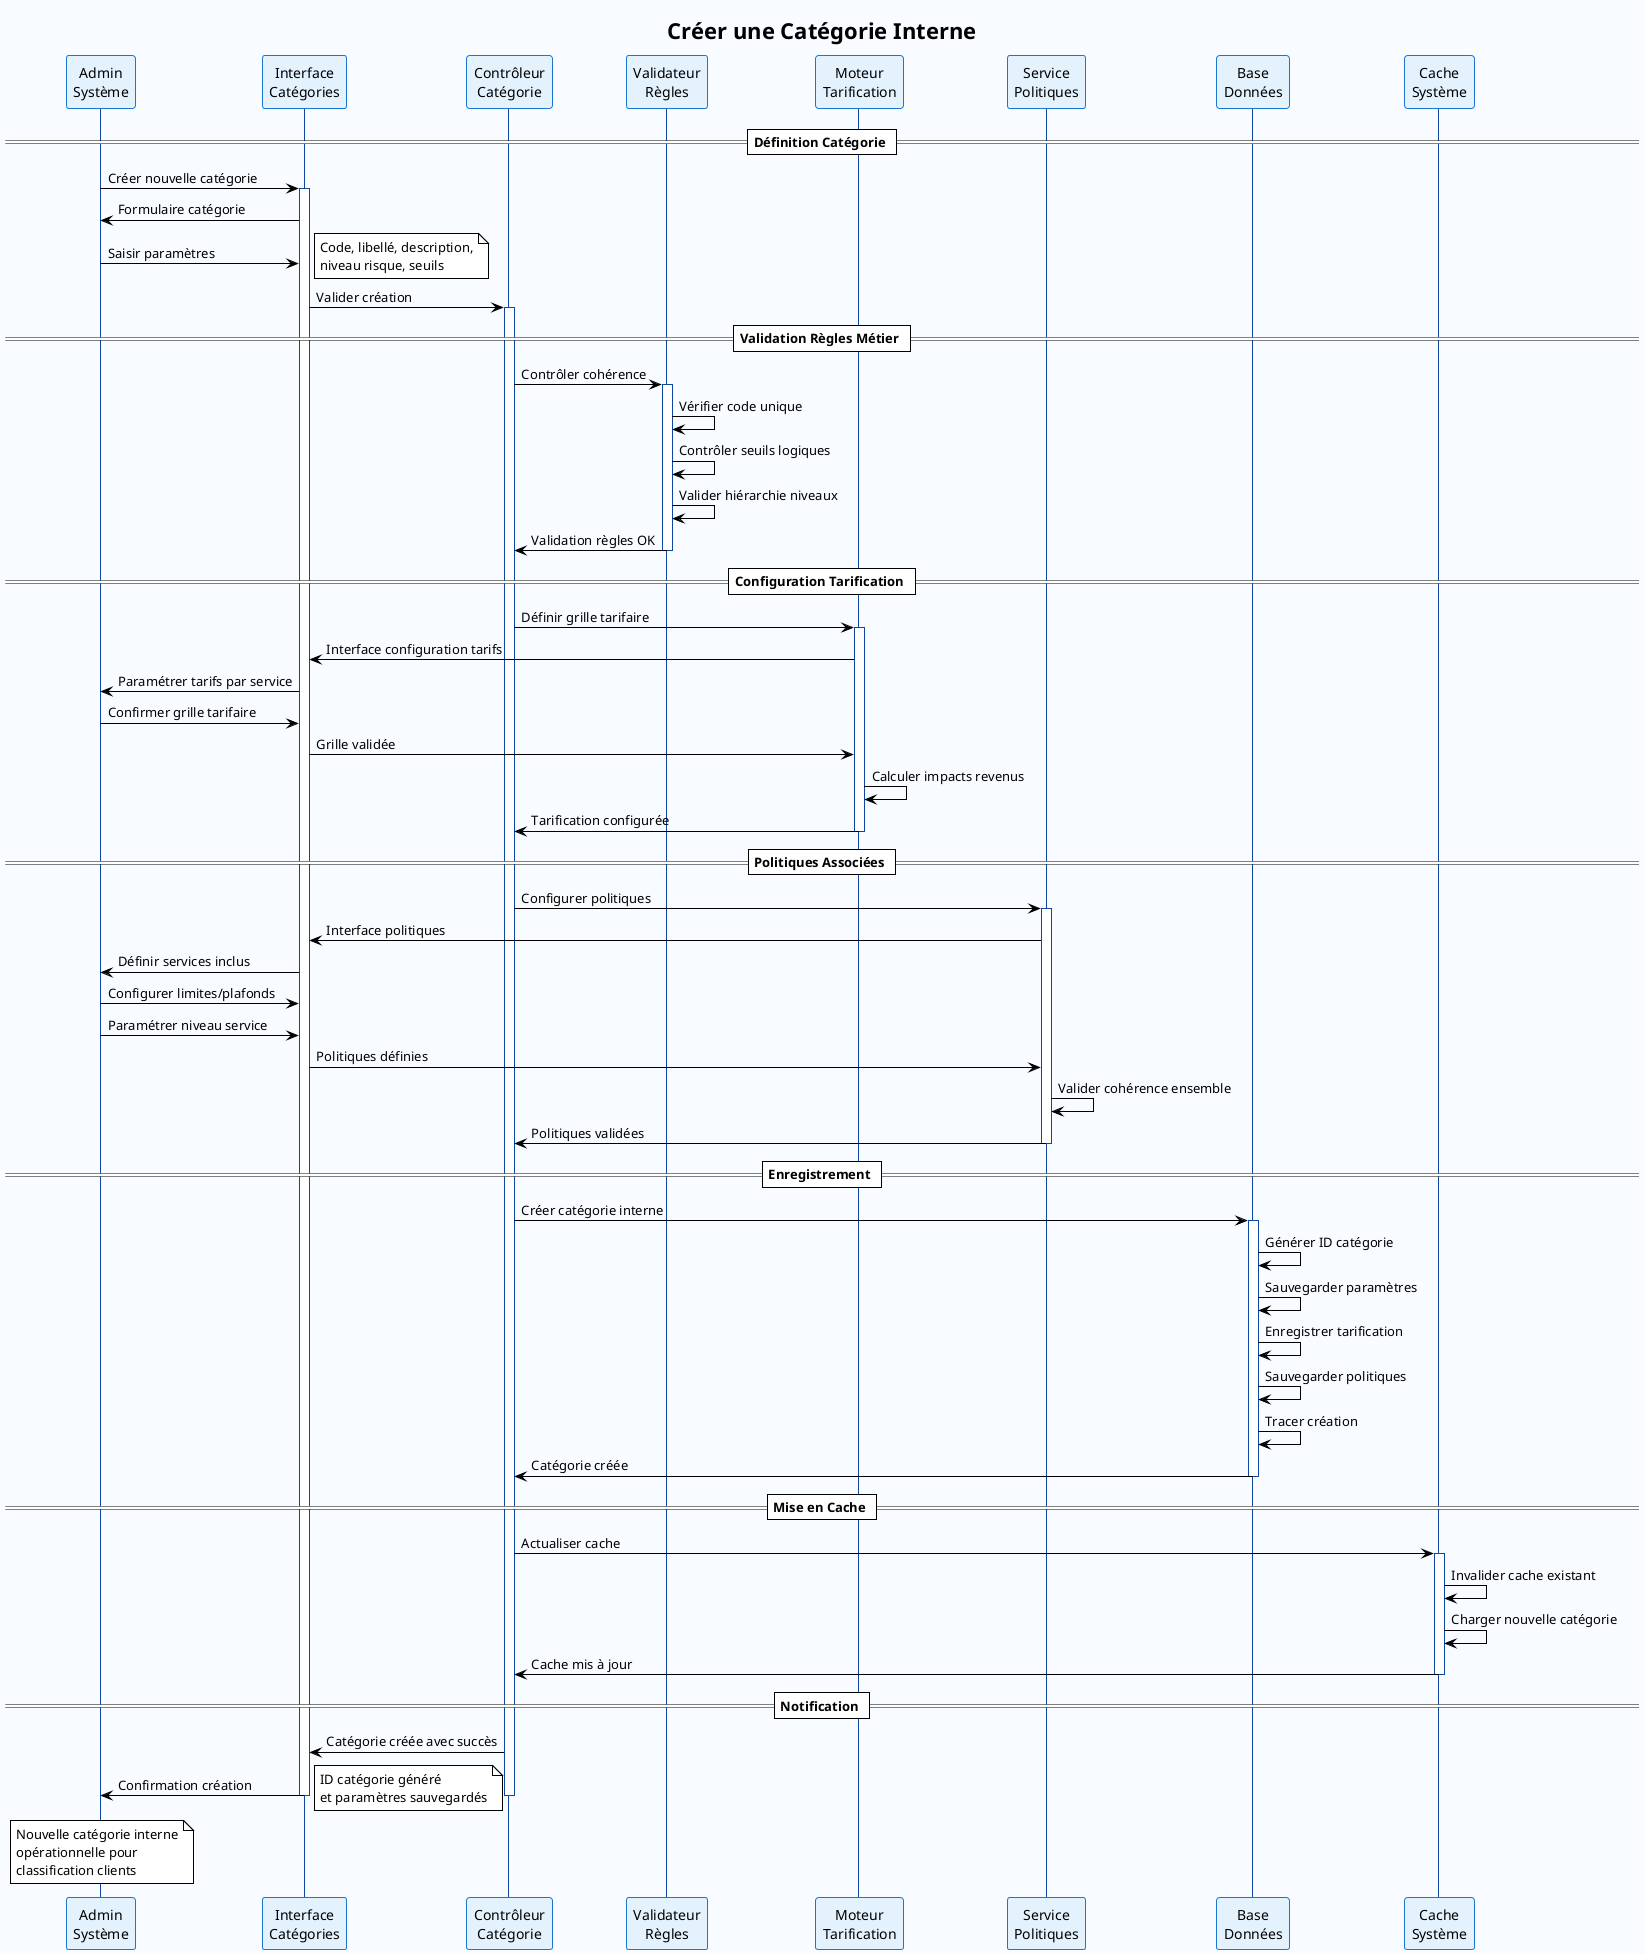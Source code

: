 @startuml Sequence_CreerCategorieInterne
!theme plain
skinparam backgroundColor #F8FBFF
skinparam sequence {
    ActorBorderColor #1976D2
    LifeLineBorderColor #0D47A1
    ParticipantBorderColor #1976D2
    ParticipantBackgroundColor #E3F2FD
    MessageTextSize 8
    NoteTextSize 7
}

title Créer une Catégorie Interne

participant "Admin\nSystème" as admin
participant "Interface\nCatégories" as ui
participant "Contrôleur\nCatégorie" as ctrl
participant "Validateur\nRègles" as valid
participant "Moteur\nTarification" as tarif
participant "Service\nPolitiques" as politique
participant "Base\nDonnées" as bdd
participant "Cache\nSystème" as cache

== Définition Catégorie ==
admin -> ui : Créer nouvelle catégorie
activate ui
ui -> admin : Formulaire catégorie
admin -> ui : Saisir paramètres
note right : Code, libellé, description,\nniveau risque, seuils

ui -> ctrl : Valider création
activate ctrl

== Validation Règles Métier ==
ctrl -> valid : Contrôler cohérence
activate valid
valid -> valid : Vérifier code unique
valid -> valid : Contrôler seuils logiques
valid -> valid : Valider hiérarchie niveaux
valid -> ctrl : Validation règles OK
deactivate valid

== Configuration Tarification ==
ctrl -> tarif : Définir grille tarifaire
activate tarif
tarif -> ui : Interface configuration tarifs
ui -> admin : Paramétrer tarifs par service
admin -> ui : Confirmer grille tarifaire
ui -> tarif : Grille validée
tarif -> tarif : Calculer impacts revenus
tarif -> ctrl : Tarification configurée
deactivate tarif

== Politiques Associées ==
ctrl -> politique : Configurer politiques
activate politique
politique -> ui : Interface politiques
ui -> admin : Définir services inclus
admin -> ui : Configurer limites/plafonds
admin -> ui : Paramétrer niveau service
ui -> politique : Politiques définies
politique -> politique : Valider cohérence ensemble
politique -> ctrl : Politiques validées
deactivate politique

== Enregistrement ==
ctrl -> bdd : Créer catégorie interne
activate bdd
bdd -> bdd : Générer ID catégorie
bdd -> bdd : Sauvegarder paramètres
bdd -> bdd : Enregistrer tarification
bdd -> bdd : Sauvegarder politiques
bdd -> bdd : Tracer création
bdd -> ctrl : Catégorie créée
deactivate bdd

== Mise en Cache ==
ctrl -> cache : Actualiser cache
activate cache
cache -> cache : Invalider cache existant
cache -> cache : Charger nouvelle catégorie
cache -> ctrl : Cache mis à jour
deactivate cache

== Notification ==
ctrl -> ui : Catégorie créée avec succès
ui -> admin : Confirmation création
note right : ID catégorie généré\net paramètres sauvegardés

deactivate ctrl
deactivate ui

note over admin : Nouvelle catégorie interne\nopérationnelle pour\nclassification clients

@enduml
